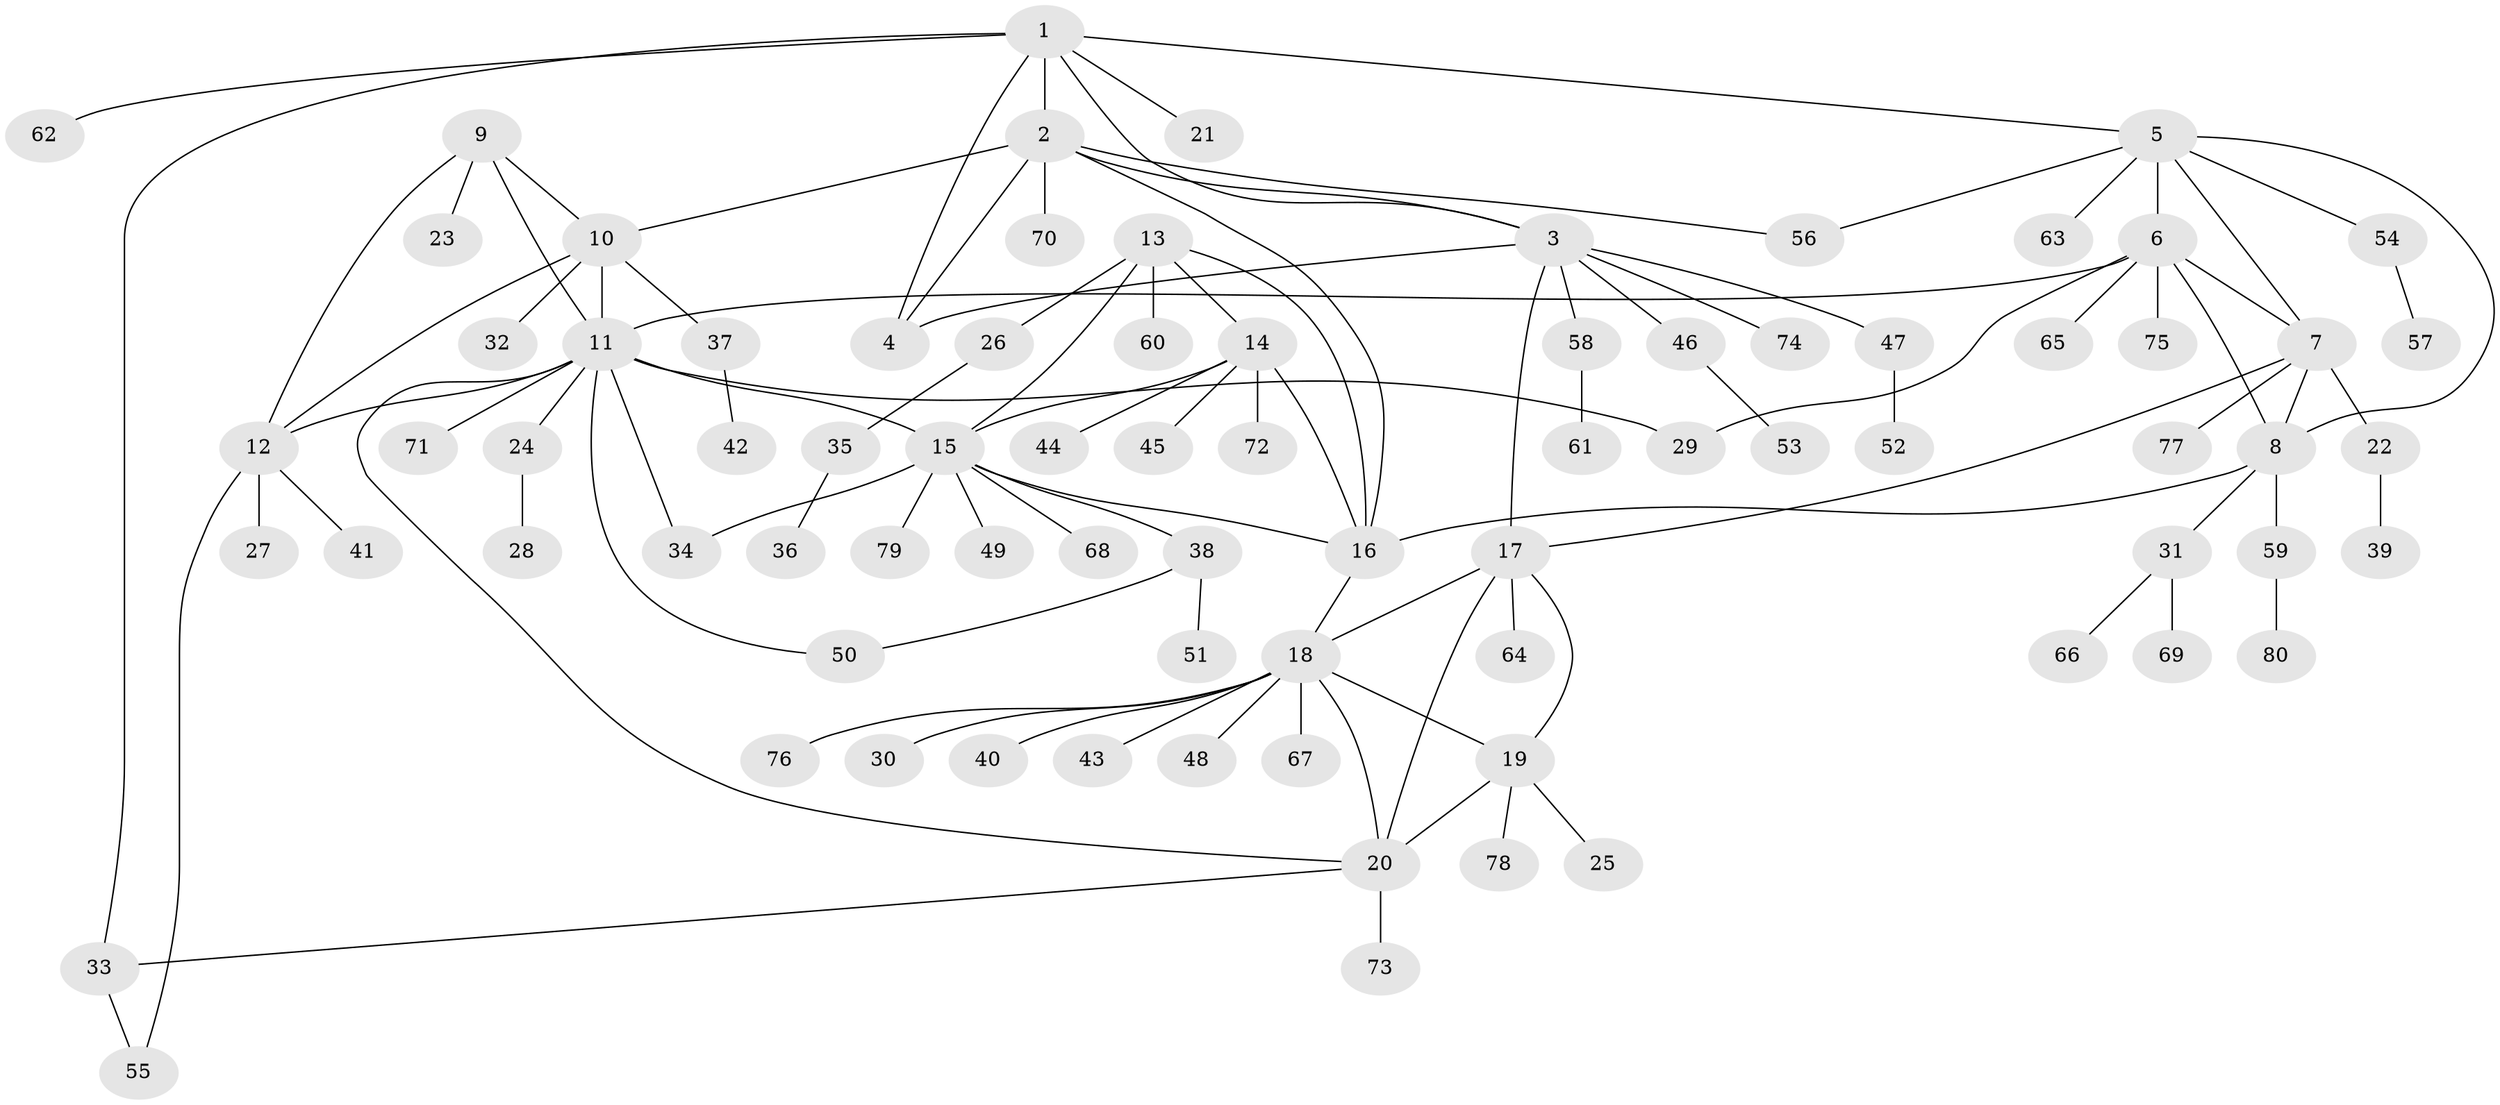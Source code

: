 // Generated by graph-tools (version 1.1) at 2025/02/03/09/25 03:02:40]
// undirected, 80 vertices, 106 edges
graph export_dot {
graph [start="1"]
  node [color=gray90,style=filled];
  1;
  2;
  3;
  4;
  5;
  6;
  7;
  8;
  9;
  10;
  11;
  12;
  13;
  14;
  15;
  16;
  17;
  18;
  19;
  20;
  21;
  22;
  23;
  24;
  25;
  26;
  27;
  28;
  29;
  30;
  31;
  32;
  33;
  34;
  35;
  36;
  37;
  38;
  39;
  40;
  41;
  42;
  43;
  44;
  45;
  46;
  47;
  48;
  49;
  50;
  51;
  52;
  53;
  54;
  55;
  56;
  57;
  58;
  59;
  60;
  61;
  62;
  63;
  64;
  65;
  66;
  67;
  68;
  69;
  70;
  71;
  72;
  73;
  74;
  75;
  76;
  77;
  78;
  79;
  80;
  1 -- 2;
  1 -- 3;
  1 -- 4;
  1 -- 5;
  1 -- 21;
  1 -- 33;
  1 -- 62;
  2 -- 3;
  2 -- 4;
  2 -- 10;
  2 -- 16;
  2 -- 56;
  2 -- 70;
  3 -- 4;
  3 -- 17;
  3 -- 46;
  3 -- 47;
  3 -- 58;
  3 -- 74;
  5 -- 6;
  5 -- 7;
  5 -- 8;
  5 -- 54;
  5 -- 56;
  5 -- 63;
  6 -- 7;
  6 -- 8;
  6 -- 11;
  6 -- 29;
  6 -- 65;
  6 -- 75;
  7 -- 8;
  7 -- 17;
  7 -- 22;
  7 -- 77;
  8 -- 16;
  8 -- 31;
  8 -- 59;
  9 -- 10;
  9 -- 11;
  9 -- 12;
  9 -- 23;
  10 -- 11;
  10 -- 12;
  10 -- 32;
  10 -- 37;
  11 -- 12;
  11 -- 15;
  11 -- 20;
  11 -- 24;
  11 -- 29;
  11 -- 34;
  11 -- 50;
  11 -- 71;
  12 -- 27;
  12 -- 41;
  12 -- 55;
  13 -- 14;
  13 -- 15;
  13 -- 16;
  13 -- 26;
  13 -- 60;
  14 -- 15;
  14 -- 16;
  14 -- 44;
  14 -- 45;
  14 -- 72;
  15 -- 16;
  15 -- 34;
  15 -- 38;
  15 -- 49;
  15 -- 68;
  15 -- 79;
  16 -- 18;
  17 -- 18;
  17 -- 19;
  17 -- 20;
  17 -- 64;
  18 -- 19;
  18 -- 20;
  18 -- 30;
  18 -- 40;
  18 -- 43;
  18 -- 48;
  18 -- 67;
  18 -- 76;
  19 -- 20;
  19 -- 25;
  19 -- 78;
  20 -- 33;
  20 -- 73;
  22 -- 39;
  24 -- 28;
  26 -- 35;
  31 -- 66;
  31 -- 69;
  33 -- 55;
  35 -- 36;
  37 -- 42;
  38 -- 50;
  38 -- 51;
  46 -- 53;
  47 -- 52;
  54 -- 57;
  58 -- 61;
  59 -- 80;
}
